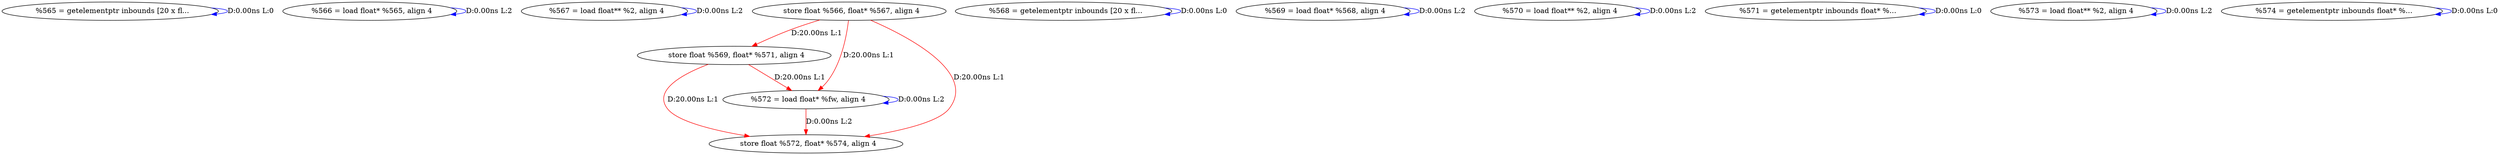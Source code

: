 digraph {
Node0x2d3b740[label="  %565 = getelementptr inbounds [20 x fl..."];
Node0x2d3b740 -> Node0x2d3b740[label="D:0.00ns L:0",color=blue];
Node0x2d3b820[label="  %566 = load float* %565, align 4"];
Node0x2d3b820 -> Node0x2d3b820[label="D:0.00ns L:2",color=blue];
Node0x2d3b900[label="  %567 = load float** %2, align 4"];
Node0x2d3b900 -> Node0x2d3b900[label="D:0.00ns L:2",color=blue];
Node0x2d3be40[label="  store float %569, float* %571, align 4"];
Node0x2d3b9e0[label="  store float %566, float* %567, align 4"];
Node0x2d3b9e0 -> Node0x2d3be40[label="D:20.00ns L:1",color=red];
Node0x2d3bf20[label="  %572 = load float* %fw, align 4"];
Node0x2d3b9e0 -> Node0x2d3bf20[label="D:20.00ns L:1",color=red];
Node0x2d3c1c0[label="  store float %572, float* %574, align 4"];
Node0x2d3b9e0 -> Node0x2d3c1c0[label="D:20.00ns L:1",color=red];
Node0x2d3bac0[label="  %568 = getelementptr inbounds [20 x fl..."];
Node0x2d3bac0 -> Node0x2d3bac0[label="D:0.00ns L:0",color=blue];
Node0x2d3bba0[label="  %569 = load float* %568, align 4"];
Node0x2d3bba0 -> Node0x2d3bba0[label="D:0.00ns L:2",color=blue];
Node0x2d3bc80[label="  %570 = load float** %2, align 4"];
Node0x2d3bc80 -> Node0x2d3bc80[label="D:0.00ns L:2",color=blue];
Node0x2d3bd60[label="  %571 = getelementptr inbounds float* %..."];
Node0x2d3bd60 -> Node0x2d3bd60[label="D:0.00ns L:0",color=blue];
Node0x2d3be40 -> Node0x2d3bf20[label="D:20.00ns L:1",color=red];
Node0x2d3be40 -> Node0x2d3c1c0[label="D:20.00ns L:1",color=red];
Node0x2d3bf20 -> Node0x2d3bf20[label="D:0.00ns L:2",color=blue];
Node0x2d3bf20 -> Node0x2d3c1c0[label="D:0.00ns L:2",color=red];
Node0x2d3c000[label="  %573 = load float** %2, align 4"];
Node0x2d3c000 -> Node0x2d3c000[label="D:0.00ns L:2",color=blue];
Node0x2d3c0e0[label="  %574 = getelementptr inbounds float* %..."];
Node0x2d3c0e0 -> Node0x2d3c0e0[label="D:0.00ns L:0",color=blue];
}
